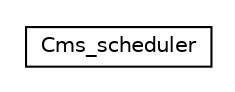 #!/usr/local/bin/dot
#
# Class diagram 
# Generated by UMLGraph version R5_7_2-32-g40b5a6 (http://www.spinellis.gr/umlgraph/)
#

digraph G {
	edge [fontname="Helvetica",fontsize=10,labelfontname="Helvetica",labelfontsize=10];
	node [fontname="Helvetica",fontsize=10,shape=plaintext];
	nodesep=0.25;
	ranksep=0.5;
	// cms.dynamics.Cms_scheduler
	c29 [label=<<table title="cms.dynamics.Cms_scheduler" border="0" cellborder="1" cellspacing="0" cellpadding="2" port="p" href="./Cms_scheduler.html" target="_parent">
		<tr><td><table border="0" cellspacing="0" cellpadding="1">
<tr><td align="center" balign="center"> Cms_scheduler </td></tr>
		</table></td></tr>
		</table>>, URL="./Cms_scheduler.html", fontname="Helvetica", fontcolor="black", fontsize=10.0];
}

